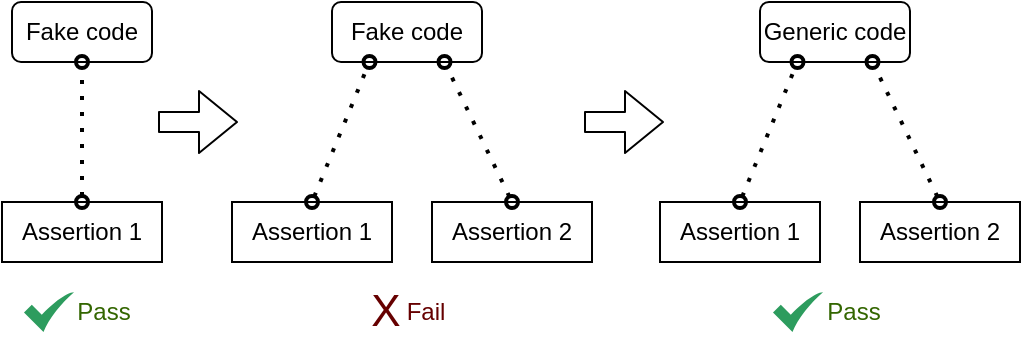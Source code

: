 <mxfile pages="3" scale="1.5" border="30">
    <diagram id="AkeDgYMl-CQd4yx3VcR2" name="ListRenderer">
        <mxGraphModel dx="1774" dy="648" grid="1" gridSize="10" guides="1" tooltips="1" connect="1" arrows="1" fold="1" page="1" pageScale="1" pageWidth="850" pageHeight="1100" math="0" shadow="0">
            <root>
                <mxCell id="tH8uWHNspZ0iLHd8SQDv-0"/>
                <mxCell id="tH8uWHNspZ0iLHd8SQDv-1" parent="tH8uWHNspZ0iLHd8SQDv-0"/>
                <mxCell id="rdD7uu43PLueD0Vt0H9s-0" value="Fake code" style="rounded=1;whiteSpace=wrap;html=1;" parent="tH8uWHNspZ0iLHd8SQDv-1" vertex="1">
                    <mxGeometry x="-620" y="280" width="70" height="30" as="geometry"/>
                </mxCell>
                <mxCell id="rdD7uu43PLueD0Vt0H9s-5" value="Assertion 1" style="rounded=0;whiteSpace=wrap;html=1;" parent="tH8uWHNspZ0iLHd8SQDv-1" vertex="1">
                    <mxGeometry x="-625" y="380" width="80" height="30" as="geometry"/>
                </mxCell>
                <mxCell id="rdD7uu43PLueD0Vt0H9s-6" value="Fake code" style="rounded=1;whiteSpace=wrap;html=1;" parent="tH8uWHNspZ0iLHd8SQDv-1" vertex="1">
                    <mxGeometry x="-460" y="280" width="75" height="30" as="geometry"/>
                </mxCell>
                <mxCell id="rdD7uu43PLueD0Vt0H9s-8" value="Assertion 1" style="rounded=0;whiteSpace=wrap;html=1;" parent="tH8uWHNspZ0iLHd8SQDv-1" vertex="1">
                    <mxGeometry x="-510" y="380" width="80" height="30" as="geometry"/>
                </mxCell>
                <mxCell id="rdD7uu43PLueD0Vt0H9s-9" value="&lt;font color=&quot;#336600&quot;&gt;Pass&lt;/font&gt;" style="text;html=1;align=center;verticalAlign=middle;whiteSpace=wrap;rounded=0;fontStyle=0" parent="tH8uWHNspZ0iLHd8SQDv-1" vertex="1">
                    <mxGeometry x="-604" y="420" width="60" height="30" as="geometry"/>
                </mxCell>
                <mxCell id="rdD7uu43PLueD0Vt0H9s-10" value="Fail" style="text;html=1;align=center;verticalAlign=middle;whiteSpace=wrap;rounded=0;fontColor=#660000;fontStyle=0" parent="tH8uWHNspZ0iLHd8SQDv-1" vertex="1">
                    <mxGeometry x="-443" y="420" width="60" height="30" as="geometry"/>
                </mxCell>
                <mxCell id="rdD7uu43PLueD0Vt0H9s-11" value="Assertion 2" style="rounded=0;whiteSpace=wrap;html=1;" parent="tH8uWHNspZ0iLHd8SQDv-1" vertex="1">
                    <mxGeometry x="-410" y="380" width="80" height="30" as="geometry"/>
                </mxCell>
                <mxCell id="rdD7uu43PLueD0Vt0H9s-12" value="" style="endArrow=oval;dashed=1;html=1;dashPattern=1 3;strokeWidth=2;startArrow=oval;startFill=0;endFill=0;exitX=0.5;exitY=0;exitDx=0;exitDy=0;entryX=0.75;entryY=1;entryDx=0;entryDy=0;" parent="tH8uWHNspZ0iLHd8SQDv-1" source="rdD7uu43PLueD0Vt0H9s-11" target="rdD7uu43PLueD0Vt0H9s-6" edge="1">
                    <mxGeometry width="50" height="50" relative="1" as="geometry">
                        <mxPoint x="-455" y="390" as="sourcePoint"/>
                        <mxPoint x="-420" y="310" as="targetPoint"/>
                    </mxGeometry>
                </mxCell>
                <mxCell id="rdD7uu43PLueD0Vt0H9s-13" value="" style="endArrow=oval;dashed=1;html=1;dashPattern=1 3;strokeWidth=2;startArrow=oval;startFill=0;endFill=0;exitX=0.5;exitY=0;exitDx=0;exitDy=0;entryX=0.25;entryY=1;entryDx=0;entryDy=0;" parent="tH8uWHNspZ0iLHd8SQDv-1" source="rdD7uu43PLueD0Vt0H9s-8" target="rdD7uu43PLueD0Vt0H9s-6" edge="1">
                    <mxGeometry width="50" height="50" relative="1" as="geometry">
                        <mxPoint x="-360" y="390" as="sourcePoint"/>
                        <mxPoint x="-410" y="320" as="targetPoint"/>
                    </mxGeometry>
                </mxCell>
                <mxCell id="rdD7uu43PLueD0Vt0H9s-14" value="" style="endArrow=oval;dashed=1;html=1;dashPattern=1 3;strokeWidth=2;startArrow=oval;startFill=0;endFill=0;exitX=0.5;exitY=0;exitDx=0;exitDy=0;entryX=0.5;entryY=1;entryDx=0;entryDy=0;" parent="tH8uWHNspZ0iLHd8SQDv-1" source="rdD7uu43PLueD0Vt0H9s-5" target="rdD7uu43PLueD0Vt0H9s-0" edge="1">
                    <mxGeometry width="50" height="50" relative="1" as="geometry">
                        <mxPoint x="-460" y="390" as="sourcePoint"/>
                        <mxPoint x="-431.25" y="320" as="targetPoint"/>
                    </mxGeometry>
                </mxCell>
                <mxCell id="rdD7uu43PLueD0Vt0H9s-15" value="" style="shape=flexArrow;endArrow=classic;html=1;fontColor=#660000;" parent="tH8uWHNspZ0iLHd8SQDv-1" edge="1">
                    <mxGeometry width="50" height="50" relative="1" as="geometry">
                        <mxPoint x="-547" y="340" as="sourcePoint"/>
                        <mxPoint x="-507" y="340" as="targetPoint"/>
                    </mxGeometry>
                </mxCell>
                <mxCell id="rdD7uu43PLueD0Vt0H9s-16" value="Generic code" style="rounded=1;whiteSpace=wrap;html=1;" parent="tH8uWHNspZ0iLHd8SQDv-1" vertex="1">
                    <mxGeometry x="-246" y="280" width="75" height="30" as="geometry"/>
                </mxCell>
                <mxCell id="rdD7uu43PLueD0Vt0H9s-17" value="Assertion 1" style="rounded=0;whiteSpace=wrap;html=1;" parent="tH8uWHNspZ0iLHd8SQDv-1" vertex="1">
                    <mxGeometry x="-296" y="380" width="80" height="30" as="geometry"/>
                </mxCell>
                <mxCell id="rdD7uu43PLueD0Vt0H9s-18" value="Assertion 2" style="rounded=0;whiteSpace=wrap;html=1;" parent="tH8uWHNspZ0iLHd8SQDv-1" vertex="1">
                    <mxGeometry x="-196" y="380" width="80" height="30" as="geometry"/>
                </mxCell>
                <mxCell id="rdD7uu43PLueD0Vt0H9s-19" value="" style="endArrow=oval;dashed=1;html=1;dashPattern=1 3;strokeWidth=2;startArrow=oval;startFill=0;endFill=0;exitX=0.5;exitY=0;exitDx=0;exitDy=0;entryX=0.75;entryY=1;entryDx=0;entryDy=0;" parent="tH8uWHNspZ0iLHd8SQDv-1" source="rdD7uu43PLueD0Vt0H9s-18" target="rdD7uu43PLueD0Vt0H9s-16" edge="1">
                    <mxGeometry width="50" height="50" relative="1" as="geometry">
                        <mxPoint x="-241" y="390" as="sourcePoint"/>
                        <mxPoint x="-206" y="310" as="targetPoint"/>
                    </mxGeometry>
                </mxCell>
                <mxCell id="rdD7uu43PLueD0Vt0H9s-20" value="" style="endArrow=oval;dashed=1;html=1;dashPattern=1 3;strokeWidth=2;startArrow=oval;startFill=0;endFill=0;exitX=0.5;exitY=0;exitDx=0;exitDy=0;entryX=0.25;entryY=1;entryDx=0;entryDy=0;" parent="tH8uWHNspZ0iLHd8SQDv-1" source="rdD7uu43PLueD0Vt0H9s-17" target="rdD7uu43PLueD0Vt0H9s-16" edge="1">
                    <mxGeometry width="50" height="50" relative="1" as="geometry">
                        <mxPoint x="-146" y="390" as="sourcePoint"/>
                        <mxPoint x="-196" y="320" as="targetPoint"/>
                    </mxGeometry>
                </mxCell>
                <mxCell id="rdD7uu43PLueD0Vt0H9s-21" value="" style="shape=flexArrow;endArrow=classic;html=1;fontColor=#660000;" parent="tH8uWHNspZ0iLHd8SQDv-1" edge="1">
                    <mxGeometry width="50" height="50" relative="1" as="geometry">
                        <mxPoint x="-334" y="340" as="sourcePoint"/>
                        <mxPoint x="-294" y="340" as="targetPoint"/>
                    </mxGeometry>
                </mxCell>
                <mxCell id="rdD7uu43PLueD0Vt0H9s-24" value="" style="sketch=0;html=1;aspect=fixed;strokeColor=none;shadow=0;align=center;verticalAlign=top;fillColor=#2D9C5E;shape=mxgraph.gcp2.check;fontColor=#660000;" parent="tH8uWHNspZ0iLHd8SQDv-1" vertex="1">
                    <mxGeometry x="-614" y="425" width="25" height="20" as="geometry"/>
                </mxCell>
                <mxCell id="rdD7uu43PLueD0Vt0H9s-25" value="&lt;font color=&quot;#336600&quot;&gt;Pass&lt;/font&gt;" style="text;html=1;align=center;verticalAlign=middle;whiteSpace=wrap;rounded=0;fontStyle=0" parent="tH8uWHNspZ0iLHd8SQDv-1" vertex="1">
                    <mxGeometry x="-229.5" y="420" width="60" height="30" as="geometry"/>
                </mxCell>
                <mxCell id="rdD7uu43PLueD0Vt0H9s-26" value="" style="sketch=0;html=1;aspect=fixed;strokeColor=none;shadow=0;align=center;verticalAlign=top;fillColor=#2D9C5E;shape=mxgraph.gcp2.check;fontColor=#660000;" parent="tH8uWHNspZ0iLHd8SQDv-1" vertex="1">
                    <mxGeometry x="-239.5" y="425" width="25" height="20" as="geometry"/>
                </mxCell>
                <mxCell id="rdD7uu43PLueD0Vt0H9s-27" value="X" style="text;html=1;align=center;verticalAlign=middle;whiteSpace=wrap;rounded=0;fontColor=#660000;fontStyle=0;fontSize=22;" parent="tH8uWHNspZ0iLHd8SQDv-1" vertex="1">
                    <mxGeometry x="-463" y="420" width="60" height="30" as="geometry"/>
                </mxCell>
            </root>
        </mxGraphModel>
    </diagram>
</mxfile>